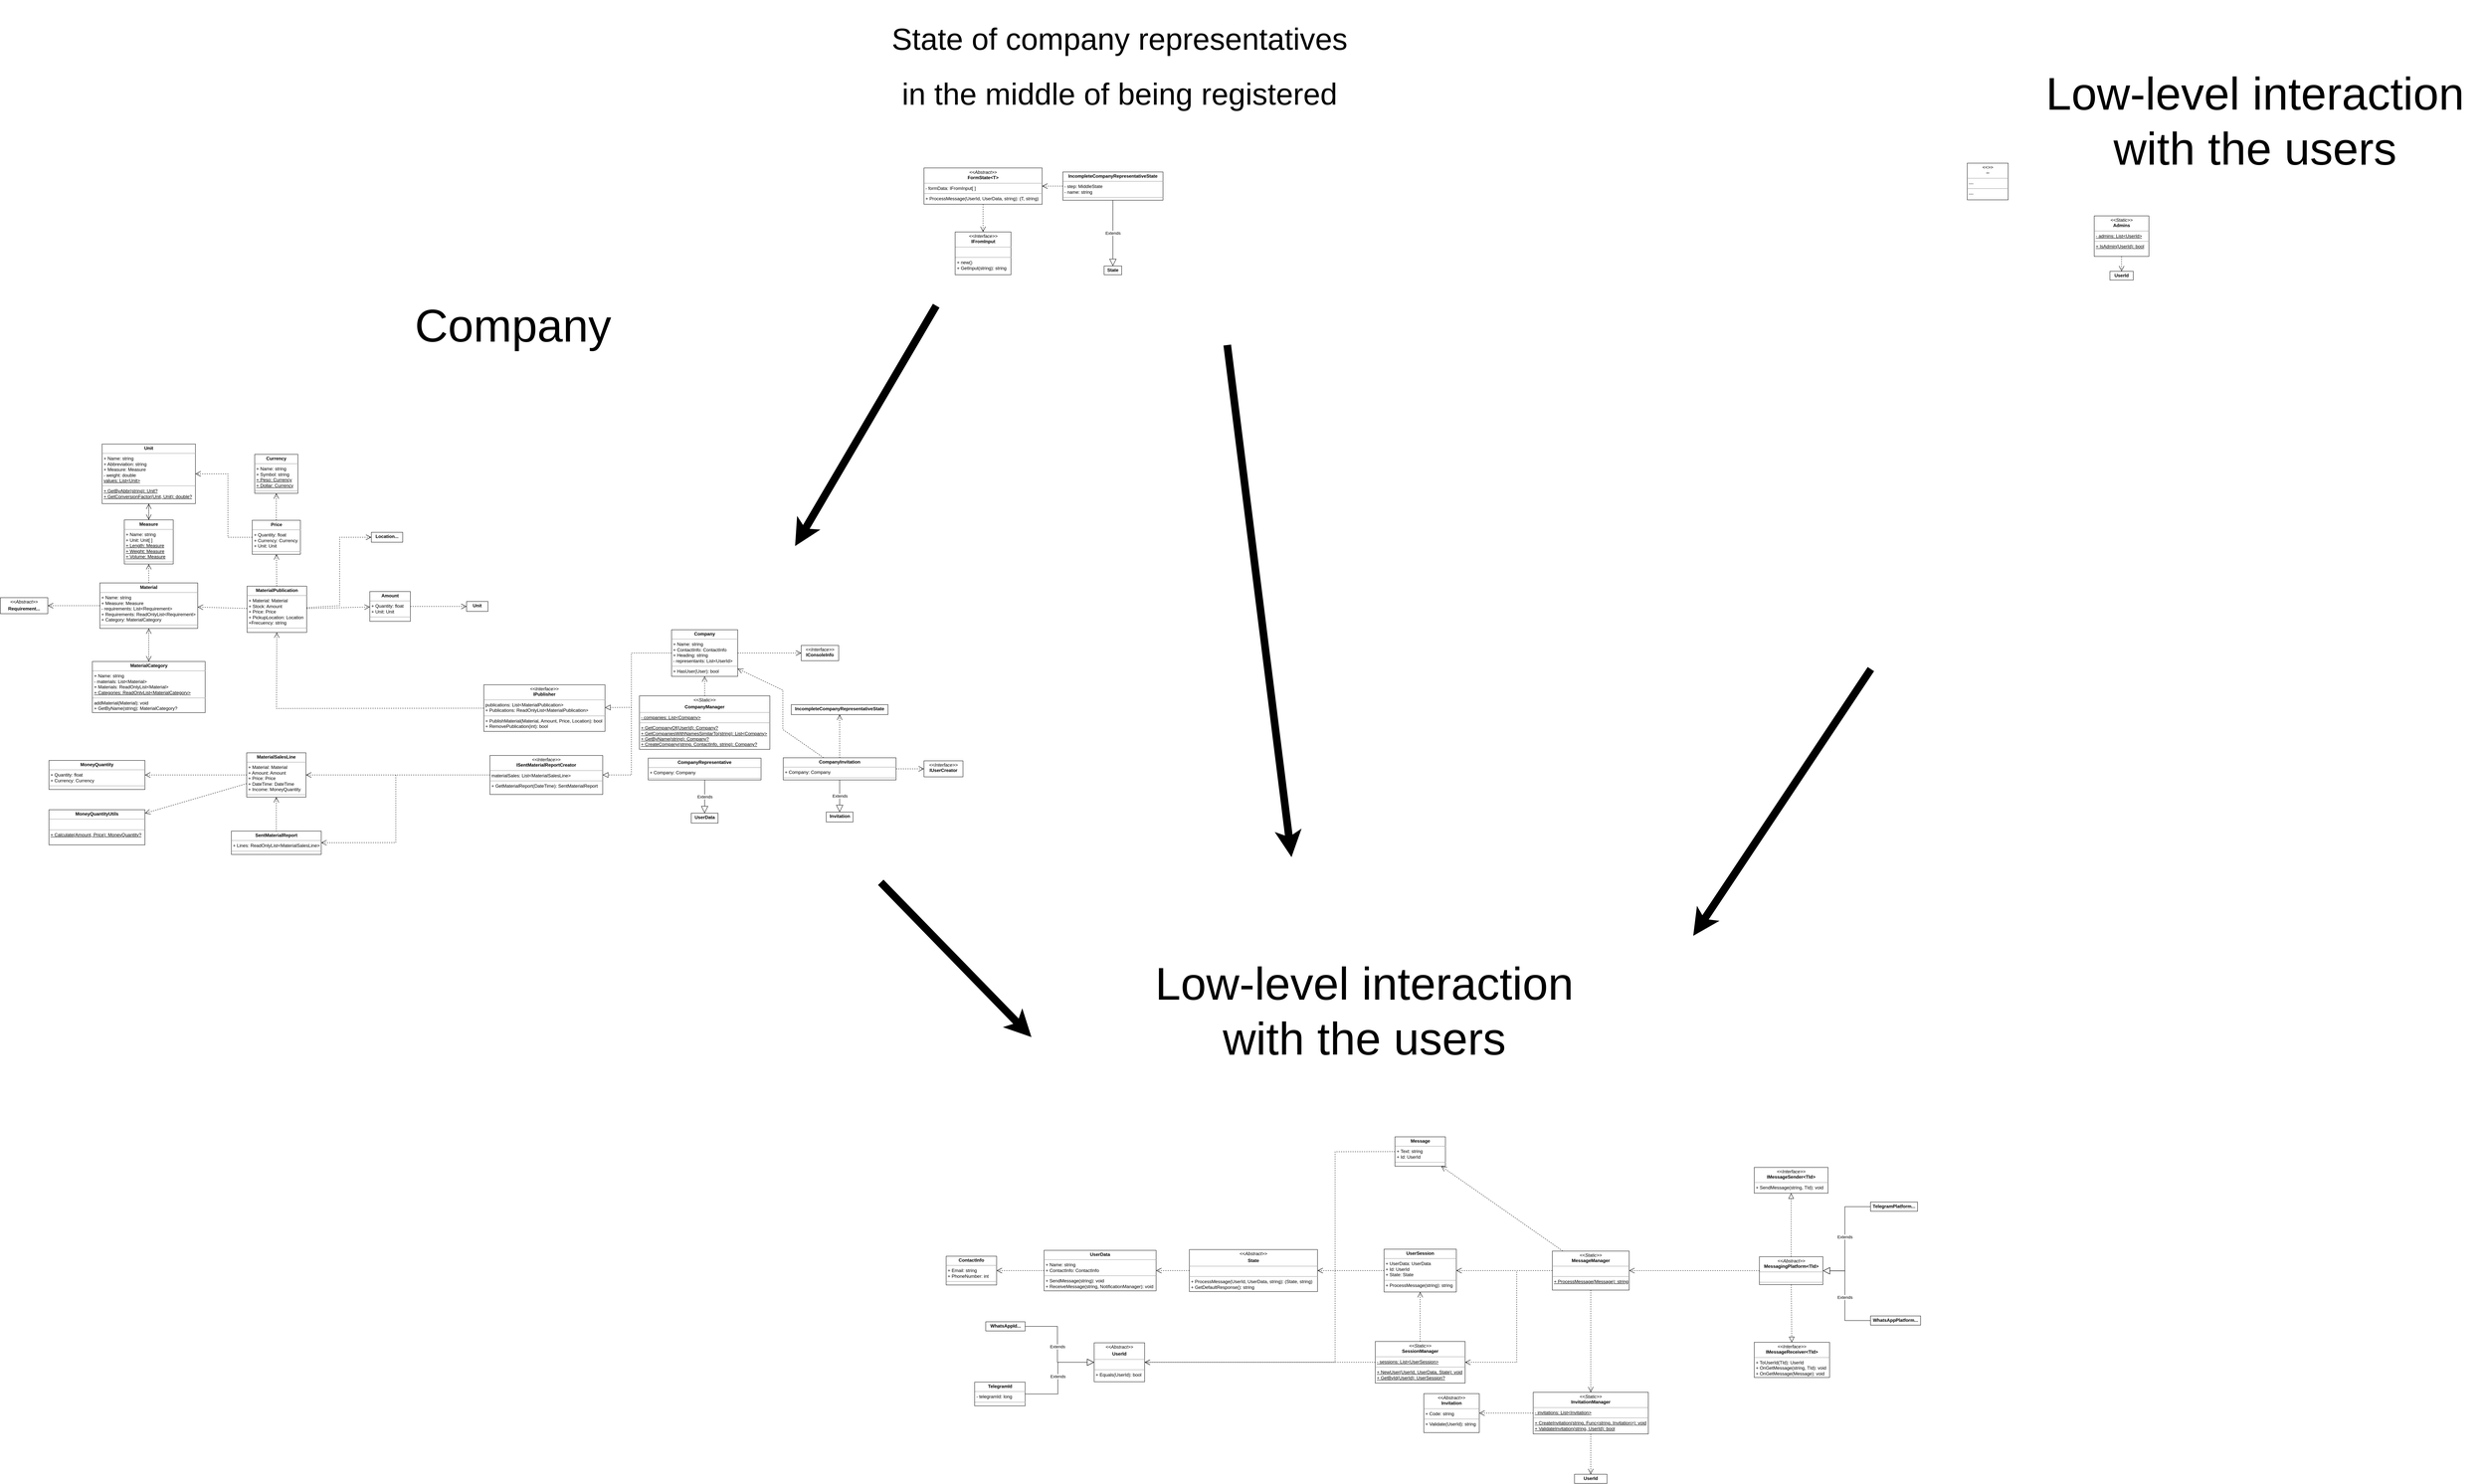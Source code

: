 <mxfile>
    <diagram id="C5RBs43oDa-KdzZeNtuy" name="Page-1">
        <mxGraphModel dx="6223" dy="4280" grid="0" gridSize="10" guides="1" tooltips="1" connect="1" arrows="1" fold="1" page="0" pageScale="1" pageWidth="827" pageHeight="1169" math="0" shadow="0">
            <root>
                <mxCell id="WIyWlLk6GJQsqaUBKTNV-0"/>
                <mxCell id="WIyWlLk6GJQsqaUBKTNV-1" parent="WIyWlLk6GJQsqaUBKTNV-0"/>
                <mxCell id="Xsf8VFBO3j0tMAS3_5td-4" value="" style="endArrow=open;endSize=12;dashed=1;html=1;rounded=0;" parent="WIyWlLk6GJQsqaUBKTNV-1" source="560" target="599" edge="1">
                    <mxGeometry x="0.004" y="105" width="160" relative="1" as="geometry">
                        <mxPoint x="727" y="520.877" as="sourcePoint"/>
                        <mxPoint x="560" y="559" as="targetPoint"/>
                        <mxPoint as="offset"/>
                    </mxGeometry>
                </mxCell>
                <mxCell id="Xsf8VFBO3j0tMAS3_5td-31" value="" style="endArrow=open;endSize=12;dashed=1;html=1;rounded=0;" parent="WIyWlLk6GJQsqaUBKTNV-1" source="599" target="556" edge="1">
                    <mxGeometry x="0.004" y="105" width="160" relative="1" as="geometry">
                        <mxPoint x="228" y="559" as="sourcePoint"/>
                        <mxPoint x="8" y="474" as="targetPoint"/>
                        <mxPoint as="offset"/>
                        <Array as="points"/>
                    </mxGeometry>
                </mxCell>
                <mxCell id="13" value="" style="endArrow=open;endSize=12;dashed=1;html=1;rounded=0;" parent="WIyWlLk6GJQsqaUBKTNV-1" source="563" target="561" edge="1">
                    <mxGeometry x="0.004" y="105" width="160" relative="1" as="geometry">
                        <mxPoint x="1173" y="559" as="sourcePoint"/>
                        <mxPoint x="946" y="799" as="targetPoint"/>
                        <mxPoint as="offset"/>
                        <Array as="points">
                            <mxPoint x="1079" y="559"/>
                            <mxPoint x="1079" y="799"/>
                        </Array>
                    </mxGeometry>
                </mxCell>
                <mxCell id="14" value="" style="endArrow=open;endSize=12;dashed=1;html=1;rounded=0;" parent="WIyWlLk6GJQsqaUBKTNV-1" source="563" target="560" edge="1">
                    <mxGeometry x="0.004" y="105" width="160" relative="1" as="geometry">
                        <mxPoint x="1173" y="559" as="sourcePoint"/>
                        <mxPoint x="926" y="559" as="targetPoint"/>
                        <mxPoint as="offset"/>
                    </mxGeometry>
                </mxCell>
                <mxCell id="30" value="" style="endArrow=block;dashed=1;endFill=0;endSize=12;html=1;" parent="WIyWlLk6GJQsqaUBKTNV-1" source="542" target="307" edge="1">
                    <mxGeometry width="160" relative="1" as="geometry">
                        <mxPoint x="1798.5" y="576.75" as="sourcePoint"/>
                        <mxPoint x="1025.5" y="753.25" as="targetPoint"/>
                    </mxGeometry>
                </mxCell>
                <mxCell id="31" value="" style="endArrow=block;dashed=1;endFill=0;endSize=12;html=1;" parent="WIyWlLk6GJQsqaUBKTNV-1" source="542" target="308" edge="1">
                    <mxGeometry width="160" relative="1" as="geometry">
                        <mxPoint x="1798.357" y="542.75" as="sourcePoint"/>
                        <mxPoint x="833.351" y="324.75" as="targetPoint"/>
                    </mxGeometry>
                </mxCell>
                <mxCell id="59" value="Extends" style="endArrow=block;endSize=16;endFill=0;html=1;rounded=0;" parent="WIyWlLk6GJQsqaUBKTNV-1" source="552" target="557" edge="1">
                    <mxGeometry width="160" relative="1" as="geometry">
                        <mxPoint x="-198" y="705" as="sourcePoint"/>
                        <mxPoint x="-53" y="799" as="targetPoint"/>
                        <Array as="points">
                            <mxPoint x="-122" y="705"/>
                            <mxPoint x="-122" y="799"/>
                        </Array>
                    </mxGeometry>
                </mxCell>
                <mxCell id="67" value="Extends" style="endArrow=block;endSize=16;endFill=0;html=1;rounded=0;" parent="WIyWlLk6GJQsqaUBKTNV-1" source="555" target="557" edge="1">
                    <mxGeometry width="160" relative="1" as="geometry">
                        <mxPoint x="-203" y="882" as="sourcePoint"/>
                        <mxPoint x="-53" y="799" as="targetPoint"/>
                        <Array as="points">
                            <mxPoint x="-121" y="882"/>
                            <mxPoint x="-121" y="799"/>
                        </Array>
                    </mxGeometry>
                </mxCell>
                <mxCell id="102" value="" style="endArrow=open;endSize=12;dashed=1;html=1;rounded=0;" parent="WIyWlLk6GJQsqaUBKTNV-1" source="565" target="566" edge="1">
                    <mxGeometry x="0.004" y="105" width="160" relative="1" as="geometry">
                        <mxPoint x="1272.5" y="988" as="sourcePoint"/>
                        <mxPoint x="1272.5" y="1087" as="targetPoint"/>
                        <mxPoint as="offset"/>
                    </mxGeometry>
                </mxCell>
                <mxCell id="103" value="" style="endArrow=open;endSize=12;dashed=1;html=1;rounded=0;" parent="WIyWlLk6GJQsqaUBKTNV-1" source="565" target="562" edge="1">
                    <mxGeometry x="0.004" y="105" width="160" relative="1" as="geometry">
                        <mxPoint x="1079" y="932" as="sourcePoint"/>
                        <mxPoint x="1003" y="932" as="targetPoint"/>
                        <mxPoint as="offset"/>
                    </mxGeometry>
                </mxCell>
                <mxCell id="120" value="" style="endArrow=open;endSize=12;dashed=1;html=1;rounded=0;" parent="WIyWlLk6GJQsqaUBKTNV-1" source="523" target="396" edge="1">
                    <mxGeometry x="0.004" y="105" width="160" relative="1" as="geometry">
                        <mxPoint x="-886.0" y="-1057.0" as="sourcePoint"/>
                        <mxPoint x="-792" y="-1018" as="targetPoint"/>
                        <mxPoint as="offset"/>
                    </mxGeometry>
                </mxCell>
                <mxCell id="126" value="Extends" style="endArrow=block;endSize=16;endFill=0;html=1;" parent="WIyWlLk6GJQsqaUBKTNV-1" source="531" target="530" edge="1">
                    <mxGeometry width="160" relative="1" as="geometry">
                        <mxPoint x="-1044.5" y="-728" as="sourcePoint"/>
                        <mxPoint x="-1044.5" y="-645" as="targetPoint"/>
                    </mxGeometry>
                </mxCell>
                <mxCell id="148" value="" style="endArrow=open;endSize=12;dashed=1;html=1;rounded=0;" parent="WIyWlLk6GJQsqaUBKTNV-1" source="544" target="539" edge="1">
                    <mxGeometry x="0.004" y="105" width="160" relative="1" as="geometry">
                        <mxPoint x="-2250" y="-1181" as="sourcePoint"/>
                        <mxPoint x="-2394" y="-1179.624" as="targetPoint"/>
                        <mxPoint as="offset"/>
                    </mxGeometry>
                </mxCell>
                <mxCell id="154" value="" style="endArrow=open;endSize=12;dashed=1;html=1;rounded=0;" parent="WIyWlLk6GJQsqaUBKTNV-1" source="544" target="546" edge="1">
                    <mxGeometry x="0.004" y="105" width="160" relative="1" as="geometry">
                        <mxPoint x="-2079" y="-1180.444" as="sourcePoint"/>
                        <mxPoint x="-1942.5" y="-1181" as="targetPoint"/>
                        <mxPoint as="offset"/>
                    </mxGeometry>
                </mxCell>
                <mxCell id="159" value="" style="endArrow=open;endSize=12;dashed=1;html=1;rounded=0;" parent="WIyWlLk6GJQsqaUBKTNV-1" source="544" target="543" edge="1">
                    <mxGeometry x="0.004" y="105" width="160" relative="1" as="geometry">
                        <mxPoint x="-2164.5" y="-1246" as="sourcePoint"/>
                        <mxPoint x="-2164.5" y="-1308.0" as="targetPoint"/>
                        <mxPoint as="offset"/>
                    </mxGeometry>
                </mxCell>
                <mxCell id="164" value="" style="endArrow=open;endSize=12;dashed=1;html=1;rounded=0;startArrow=none;" parent="WIyWlLk6GJQsqaUBKTNV-1" source="544" target="547" edge="1">
                    <mxGeometry x="0.004" y="105" width="160" relative="1" as="geometry">
                        <mxPoint x="-2079" y="-1181" as="sourcePoint"/>
                        <mxPoint x="-1932" y="-1360" as="targetPoint"/>
                        <mxPoint as="offset"/>
                        <Array as="points">
                            <mxPoint x="-1999" y="-1181"/>
                            <mxPoint x="-1999" y="-1360"/>
                        </Array>
                    </mxGeometry>
                </mxCell>
                <mxCell id="170" value="" style="endArrow=open;endSize=12;dashed=1;html=1;rounded=0;" parent="WIyWlLk6GJQsqaUBKTNV-1" source="539" target="540" edge="1">
                    <mxGeometry x="0.004" y="105" width="160" relative="1" as="geometry">
                        <mxPoint x="-2498" y="-1244" as="sourcePoint"/>
                        <mxPoint x="-2498" y="-1308" as="targetPoint"/>
                        <mxPoint as="offset"/>
                    </mxGeometry>
                </mxCell>
                <mxCell id="177" value="" style="endArrow=open;endSize=12;dashed=1;html=1;rounded=0;" parent="WIyWlLk6GJQsqaUBKTNV-1" source="540" target="541" edge="1">
                    <mxGeometry x="0.004" y="105" width="160" relative="1" as="geometry">
                        <mxPoint x="-2498" y="-1412" as="sourcePoint"/>
                        <mxPoint x="-2498" y="-1468" as="targetPoint"/>
                        <mxPoint as="offset"/>
                    </mxGeometry>
                </mxCell>
                <mxCell id="178" value="" style="endArrow=open;endSize=12;dashed=1;html=1;rounded=0;" parent="WIyWlLk6GJQsqaUBKTNV-1" source="541" target="540" edge="1">
                    <mxGeometry x="0.004" y="105" width="160" relative="1" as="geometry">
                        <mxPoint x="-2498" y="-1468" as="sourcePoint"/>
                        <mxPoint x="-2498" y="-1412" as="targetPoint"/>
                        <mxPoint as="offset"/>
                    </mxGeometry>
                </mxCell>
                <mxCell id="184" value="" style="endArrow=open;endSize=12;dashed=1;html=1;rounded=0;" parent="WIyWlLk6GJQsqaUBKTNV-1" source="539" target="537" edge="1">
                    <mxGeometry x="0.004" y="105" width="160" relative="1" as="geometry">
                        <mxPoint x="-2602" y="-1179" as="sourcePoint"/>
                        <mxPoint x="-2768" y="-1179" as="targetPoint"/>
                        <mxPoint as="offset"/>
                    </mxGeometry>
                </mxCell>
                <mxCell id="192" value="" style="endArrow=open;endSize=12;dashed=1;html=1;rounded=0;" parent="WIyWlLk6GJQsqaUBKTNV-1" source="543" target="533" edge="1">
                    <mxGeometry x="0.004" y="105" width="160" relative="1" as="geometry">
                        <mxPoint x="-2164.5" y="-1412" as="sourcePoint"/>
                        <mxPoint x="-2164.5" y="-1468" as="targetPoint"/>
                        <mxPoint as="offset"/>
                    </mxGeometry>
                </mxCell>
                <mxCell id="193" value="" style="endArrow=open;endSize=12;dashed=1;html=1;rounded=0;" parent="WIyWlLk6GJQsqaUBKTNV-1" source="543" target="541" edge="1">
                    <mxGeometry x="0.004" y="105" width="160" relative="1" as="geometry">
                        <mxPoint x="-2250" y="-1360.0" as="sourcePoint"/>
                        <mxPoint x="-2405.5" y="-1533" as="targetPoint"/>
                        <mxPoint as="offset"/>
                        <Array as="points">
                            <mxPoint x="-2291" y="-1360"/>
                            <mxPoint x="-2291" y="-1526"/>
                        </Array>
                    </mxGeometry>
                </mxCell>
                <mxCell id="202" value="" style="endArrow=open;endSize=12;dashed=1;html=1;rounded=0;" parent="WIyWlLk6GJQsqaUBKTNV-1" source="532" target="544" edge="1">
                    <mxGeometry x="0.004" y="105" width="160" relative="1" as="geometry">
                        <mxPoint x="-1628" y="-912.385" as="sourcePoint"/>
                        <mxPoint x="-2164.379" y="-1116" as="targetPoint"/>
                        <mxPoint as="offset"/>
                        <Array as="points">
                            <mxPoint x="-2164" y="-912"/>
                        </Array>
                    </mxGeometry>
                </mxCell>
                <mxCell id="213" value="" style="endArrow=classic;html=1;jumpSize=6;strokeWidth=20;startArrow=none;startFill=0;" parent="WIyWlLk6GJQsqaUBKTNV-1" edge="1">
                    <mxGeometry width="50" height="50" relative="1" as="geometry">
                        <mxPoint x="-584" y="-457" as="sourcePoint"/>
                        <mxPoint x="-190" y="-52" as="targetPoint"/>
                    </mxGeometry>
                </mxCell>
                <mxCell id="218" value="Low-level interaction with the users" style="text;html=1;strokeColor=none;fillColor=none;align=center;verticalAlign=middle;whiteSpace=wrap;rounded=0;shadow=0;sketch=0;strokeWidth=1;fontSize=120;" parent="WIyWlLk6GJQsqaUBKTNV-1" vertex="1">
                    <mxGeometry x="75" y="-280" width="1211" height="317" as="geometry"/>
                </mxCell>
                <mxCell id="219" value="Company" style="text;html=1;strokeColor=none;fillColor=none;align=center;verticalAlign=middle;whiteSpace=wrap;rounded=0;shadow=0;sketch=0;strokeWidth=1;fontSize=120;" parent="WIyWlLk6GJQsqaUBKTNV-1" vertex="1">
                    <mxGeometry x="-1844" y="-2013" width="597" height="195" as="geometry"/>
                </mxCell>
                <mxCell id="224" value="" style="endArrow=open;endSize=12;dashed=1;html=1;rounded=0;" parent="WIyWlLk6GJQsqaUBKTNV-1" source="563" target="565" edge="1">
                    <mxGeometry x="0.004" y="105" width="160" relative="1" as="geometry">
                        <mxPoint x="1272.5" y="589" as="sourcePoint"/>
                        <mxPoint x="1272.5" y="876" as="targetPoint"/>
                        <mxPoint as="offset"/>
                    </mxGeometry>
                </mxCell>
                <mxCell id="250" value="" style="endArrow=open;endSize=12;dashed=1;html=1;rounded=0;" parent="WIyWlLk6GJQsqaUBKTNV-1" source="539" target="538" edge="1">
                    <mxGeometry x="0.004" y="105" width="160" relative="1" as="geometry">
                        <mxPoint x="-2498" y="-1114" as="sourcePoint"/>
                        <mxPoint x="-2498" y="-1038" as="targetPoint"/>
                        <mxPoint as="offset"/>
                    </mxGeometry>
                </mxCell>
                <mxCell id="257" value="" style="endArrow=block;dashed=1;endFill=0;endSize=12;html=1;fontSize=11;strokeWidth=1;rounded=0;" parent="WIyWlLk6GJQsqaUBKTNV-1" source="523" target="521" edge="1">
                    <mxGeometry width="160" relative="1" as="geometry">
                        <mxPoint x="-1203.0" y="-1057" as="sourcePoint"/>
                        <mxPoint x="-1309" y="-738" as="targetPoint"/>
                        <Array as="points">
                            <mxPoint x="-1236" y="-1057"/>
                            <mxPoint x="-1236" y="-738"/>
                        </Array>
                    </mxGeometry>
                </mxCell>
                <mxCell id="500" value="" style="endArrow=open;endSize=12;dashed=1;html=1;rounded=0;" parent="WIyWlLk6GJQsqaUBKTNV-1" source="559" target="557" edge="1">
                    <mxGeometry x="0.004" y="105" width="160" relative="1" as="geometry">
                        <mxPoint x="750" y="248" as="sourcePoint"/>
                        <mxPoint x="133" y="799" as="targetPoint"/>
                        <mxPoint as="offset"/>
                        <Array as="points">
                            <mxPoint x="604" y="248"/>
                            <mxPoint x="604" y="799"/>
                        </Array>
                    </mxGeometry>
                </mxCell>
                <mxCell id="291" value="" style="endArrow=open;endSize=12;dashed=1;html=1;rounded=0;" parent="WIyWlLk6GJQsqaUBKTNV-1" source="542" target="563" edge="1">
                    <mxGeometry x="0.004" y="105" width="160" relative="1" as="geometry">
                        <mxPoint x="2584" y="662" as="sourcePoint"/>
                        <mxPoint x="2046.0" y="769" as="targetPoint"/>
                        <mxPoint as="offset"/>
                    </mxGeometry>
                </mxCell>
                <mxCell id="302" value="Extends" style="endArrow=block;endSize=16;endFill=0;html=1;rounded=0;" parent="WIyWlLk6GJQsqaUBKTNV-1" source="569" target="542" edge="1">
                    <mxGeometry width="160" relative="1" as="geometry">
                        <mxPoint x="1996" y="391.75" as="sourcePoint"/>
                        <mxPoint x="1890" y="559.75" as="targetPoint"/>
                        <Array as="points">
                            <mxPoint x="1937" y="391.75"/>
                            <mxPoint x="1937" y="559.75"/>
                        </Array>
                    </mxGeometry>
                </mxCell>
                <mxCell id="306" value="Extends" style="endArrow=block;endSize=16;endFill=0;html=1;rounded=0;" parent="WIyWlLk6GJQsqaUBKTNV-1" source="536" target="542" edge="1">
                    <mxGeometry width="160" relative="1" as="geometry">
                        <mxPoint x="1991" y="689.75" as="sourcePoint"/>
                        <mxPoint x="1890" y="559.75" as="targetPoint"/>
                        <Array as="points">
                            <mxPoint x="1937" y="689.75"/>
                            <mxPoint x="1937" y="559.75"/>
                        </Array>
                    </mxGeometry>
                </mxCell>
                <mxCell id="307" value="&lt;p style=&quot;margin: 0px ; margin-top: 4px ; text-align: center&quot;&gt;&lt;i&gt;&amp;lt;&amp;lt;Interface&amp;gt;&amp;gt;&lt;/i&gt;&lt;br&gt;&lt;b&gt;IMessageReceiver&amp;lt;TId&amp;gt;&lt;/b&gt;&lt;/p&gt;&lt;hr size=&quot;1&quot;&gt;&lt;p style=&quot;margin: 0px ; margin-left: 4px&quot;&gt;&lt;/p&gt;&lt;p style=&quot;margin: 0px ; margin-left: 4px&quot;&gt;+ ToUserId(TId): UserId&lt;br&gt;&lt;/p&gt;&lt;p style=&quot;margin: 0px ; margin-left: 4px&quot;&gt;+ OnGetMessage(string, TId): void&lt;/p&gt;&lt;p style=&quot;margin: 0px ; margin-left: 4px&quot;&gt;+ OnGetMessage(Message): void&lt;/p&gt;" style="verticalAlign=top;align=left;overflow=fill;fontSize=12;fontFamily=Helvetica;html=1;" parent="WIyWlLk6GJQsqaUBKTNV-1" vertex="1">
                    <mxGeometry x="1700" y="746.75" width="197" height="92" as="geometry"/>
                </mxCell>
                <mxCell id="308" value="&lt;p style=&quot;margin: 0px ; margin-top: 4px ; text-align: center&quot;&gt;&lt;i&gt;&amp;lt;&amp;lt;Interface&amp;gt;&amp;gt;&lt;/i&gt;&lt;br&gt;&lt;b&gt;IMessageSender&amp;lt;TId&amp;gt;&lt;/b&gt;&lt;/p&gt;&lt;hr size=&quot;1&quot;&gt;&lt;p style=&quot;margin: 0px ; margin-left: 4px&quot;&gt;&lt;span&gt;+ SendMessage(string, TId): void&lt;/span&gt;&lt;br&gt;&lt;/p&gt;" style="verticalAlign=top;align=left;overflow=fill;fontSize=12;fontFamily=Helvetica;html=1;" parent="WIyWlLk6GJQsqaUBKTNV-1" vertex="1">
                    <mxGeometry x="1700" y="289" width="193" height="67.5" as="geometry"/>
                </mxCell>
                <mxCell id="350" value="" style="endArrow=open;endSize=12;dashed=1;html=1;rounded=0;" parent="WIyWlLk6GJQsqaUBKTNV-1" source="561" target="557" edge="1">
                    <mxGeometry x="0.004" y="105" width="160" relative="1" as="geometry">
                        <mxPoint x="707" y="799" as="sourcePoint"/>
                        <mxPoint x="133" y="799" as="targetPoint"/>
                        <mxPoint as="offset"/>
                    </mxGeometry>
                </mxCell>
                <mxCell id="352" value="" style="endArrow=open;endSize=12;dashed=1;html=1;rounded=0;" parent="WIyWlLk6GJQsqaUBKTNV-1" source="561" target="560" edge="1">
                    <mxGeometry x="0.004" y="105" width="160" relative="1" as="geometry">
                        <mxPoint x="826.5" y="743" as="sourcePoint"/>
                        <mxPoint x="826.5" y="628" as="targetPoint"/>
                        <mxPoint as="offset"/>
                    </mxGeometry>
                </mxCell>
                <mxCell id="361" value="" style="endArrow=open;endSize=12;dashed=1;html=1;rounded=0;" parent="WIyWlLk6GJQsqaUBKTNV-1" source="563" target="559" edge="1">
                    <mxGeometry x="0.004" y="105" width="160" relative="1" as="geometry">
                        <mxPoint x="1229.547" y="529" as="sourcePoint"/>
                        <mxPoint x="885.49" y="287.0" as="targetPoint"/>
                        <mxPoint as="offset"/>
                    </mxGeometry>
                </mxCell>
                <mxCell id="394" value="" style="endArrow=open;endSize=12;dashed=1;html=1;rounded=0;startArrow=none;" parent="WIyWlLk6GJQsqaUBKTNV-1" source="556" target="551" edge="1">
                    <mxGeometry x="0.004" y="105" width="160" relative="1" as="geometry">
                        <mxPoint x="-141" y="498.998" as="sourcePoint"/>
                        <mxPoint x="-287.0" y="499" as="targetPoint"/>
                        <mxPoint as="offset"/>
                    </mxGeometry>
                </mxCell>
                <mxCell id="396" value="&lt;p style=&quot;margin: 0px ; margin-top: 4px ; text-align: center&quot;&gt;&lt;i&gt;&amp;lt;&amp;lt;Interface&amp;gt;&amp;gt;&lt;/i&gt;&lt;br&gt;&lt;b&gt;IConsoleInfo&lt;/b&gt;&lt;/p&gt;" style="verticalAlign=top;align=left;overflow=fill;fontSize=12;fontFamily=Helvetica;html=1;" parent="WIyWlLk6GJQsqaUBKTNV-1" vertex="1">
                    <mxGeometry x="-792" y="-1077" width="98" height="40" as="geometry"/>
                </mxCell>
                <mxCell id="405" value="" style="endArrow=open;endSize=12;dashed=1;html=1;rounded=0;" parent="WIyWlLk6GJQsqaUBKTNV-1" source="526" target="523" edge="1">
                    <mxGeometry width="160" relative="1" as="geometry">
                        <mxPoint x="-721.79" y="-780" as="sourcePoint"/>
                        <mxPoint x="-968.774" y="-992.0" as="targetPoint"/>
                        <Array as="points">
                            <mxPoint x="-840" y="-857"/>
                            <mxPoint x="-840" y="-960"/>
                        </Array>
                    </mxGeometry>
                </mxCell>
                <mxCell id="410" value="Extends" style="endArrow=block;endSize=16;endFill=0;html=1;" parent="WIyWlLk6GJQsqaUBKTNV-1" source="526" target="529" edge="1">
                    <mxGeometry width="160" relative="1" as="geometry">
                        <mxPoint x="-691.5" y="-728.0" as="sourcePoint"/>
                        <mxPoint x="-691.5" y="-645" as="targetPoint"/>
                    </mxGeometry>
                </mxCell>
                <mxCell id="415" value="&lt;p style=&quot;margin: 0px ; margin-top: 4px ; text-align: center&quot;&gt;&lt;i&gt;&amp;lt;&amp;lt;Interface&amp;gt;&amp;gt;&lt;/i&gt;&lt;br&gt;&lt;b&gt;IUserCreator&lt;/b&gt;&lt;/p&gt;" style="verticalAlign=top;align=left;overflow=fill;fontSize=12;fontFamily=Helvetica;html=1;" parent="WIyWlLk6GJQsqaUBKTNV-1" vertex="1">
                    <mxGeometry x="-471" y="-775" width="102" height="42" as="geometry"/>
                </mxCell>
                <mxCell id="416" value="" style="endArrow=open;endSize=12;dashed=1;html=1;" parent="WIyWlLk6GJQsqaUBKTNV-1" source="526" target="415" edge="1">
                    <mxGeometry width="160" relative="1" as="geometry">
                        <mxPoint x="-556" y="-754" as="sourcePoint"/>
                        <mxPoint x="-899" y="-744" as="targetPoint"/>
                    </mxGeometry>
                </mxCell>
                <mxCell id="422" value="" style="endArrow=open;endSize=12;dashed=1;html=1;rounded=0;" parent="WIyWlLk6GJQsqaUBKTNV-1" source="546" target="548" edge="1">
                    <mxGeometry x="0.004" y="105" width="160" relative="1" as="geometry">
                        <mxPoint x="-1771.5" y="-1181" as="sourcePoint"/>
                        <mxPoint x="-1679.0" y="-1180.713" as="targetPoint"/>
                        <mxPoint as="offset"/>
                    </mxGeometry>
                </mxCell>
                <mxCell id="423" value="&lt;font style=&quot;font-size: 80px&quot;&gt;State of company representatives in the middle of being registered&lt;/font&gt;" style="text;html=1;strokeColor=none;fillColor=none;align=center;verticalAlign=middle;whiteSpace=wrap;rounded=0;shadow=0;sketch=0;strokeWidth=1;fontSize=120;" parent="WIyWlLk6GJQsqaUBKTNV-1" vertex="1">
                    <mxGeometry x="-562.5" y="-2766" width="1205" height="317" as="geometry"/>
                </mxCell>
                <mxCell id="432" value="&lt;p style=&quot;margin: 0px ; margin-top: 4px ; text-align: center&quot;&gt;&lt;b&gt;State&lt;/b&gt;&lt;/p&gt;&lt;p style=&quot;margin: 0px ; margin-left: 4px&quot;&gt;&lt;/p&gt;&lt;p style=&quot;margin: 0px ; margin-left: 4px&quot;&gt;&lt;/p&gt;&lt;p style=&quot;margin: 0px 0px 0px 4px&quot;&gt;&lt;/p&gt;&lt;p style=&quot;margin: 0px 0px 0px 4px&quot;&gt;&lt;/p&gt;&lt;p style=&quot;margin: 0px 0px 0px 4px&quot;&gt;&lt;/p&gt;&lt;p style=&quot;margin: 0px 0px 0px 4px&quot;&gt;&lt;/p&gt;&lt;p style=&quot;margin: 0px 0px 0px 4px&quot;&gt;&lt;/p&gt;&lt;p style=&quot;margin: 0px 0px 0px 4px&quot;&gt;&lt;/p&gt;" style="verticalAlign=top;align=left;overflow=fill;fontSize=12;fontFamily=Helvetica;html=1;" parent="WIyWlLk6GJQsqaUBKTNV-1" vertex="1">
                    <mxGeometry y="-2070" width="46" height="23" as="geometry"/>
                </mxCell>
                <mxCell id="454" value="" style="endArrow=open;endSize=12;dashed=1;html=1;" parent="WIyWlLk6GJQsqaUBKTNV-1" source="526" target="525" edge="1">
                    <mxGeometry width="160" relative="1" as="geometry">
                        <mxPoint x="-691.5" y="-780" as="sourcePoint"/>
                        <mxPoint x="-685" y="-907" as="targetPoint"/>
                    </mxGeometry>
                </mxCell>
                <mxCell id="467" value="" style="endArrow=classic;html=1;jumpSize=6;strokeWidth=20;startArrow=none;startFill=0;" parent="WIyWlLk6GJQsqaUBKTNV-1" edge="1">
                    <mxGeometry width="50" height="50" relative="1" as="geometry">
                        <mxPoint x="-439" y="-1966" as="sourcePoint"/>
                        <mxPoint x="-808" y="-1337" as="targetPoint"/>
                    </mxGeometry>
                </mxCell>
                <mxCell id="468" value="" style="endArrow=classic;html=1;jumpSize=6;strokeWidth=20;startArrow=none;startFill=0;" parent="WIyWlLk6GJQsqaUBKTNV-1" edge="1">
                    <mxGeometry width="50" height="50" relative="1" as="geometry">
                        <mxPoint x="322" y="-1863" as="sourcePoint"/>
                        <mxPoint x="490" y="-523" as="targetPoint"/>
                    </mxGeometry>
                </mxCell>
                <mxCell id="478" value="" style="endArrow=open;endSize=12;dashed=1;html=1;" parent="WIyWlLk6GJQsqaUBKTNV-1" source="524" target="535" edge="1">
                    <mxGeometry width="160" relative="1" as="geometry">
                        <mxPoint x="-2250" y="-738" as="sourcePoint"/>
                        <mxPoint x="-2373" y="-738" as="targetPoint"/>
                    </mxGeometry>
                </mxCell>
                <mxCell id="480" value="" style="endArrow=open;endSize=12;dashed=1;html=1;" parent="WIyWlLk6GJQsqaUBKTNV-1" source="521" target="524" edge="1">
                    <mxGeometry width="160" relative="1" as="geometry">
                        <mxPoint x="-1628" y="-738" as="sourcePoint"/>
                        <mxPoint x="-2079" y="-738" as="targetPoint"/>
                        <Array as="points"/>
                    </mxGeometry>
                </mxCell>
                <mxCell id="482" value="" style="endArrow=block;dashed=1;endFill=0;endSize=12;html=1;fontSize=11;strokeWidth=1;rounded=0;" parent="WIyWlLk6GJQsqaUBKTNV-1" source="523" target="532" edge="1">
                    <mxGeometry width="160" relative="1" as="geometry">
                        <mxPoint x="-1203.0" y="-1057" as="sourcePoint"/>
                        <mxPoint x="-1309" y="-914.215" as="targetPoint"/>
                        <Array as="points">
                            <mxPoint x="-1236" y="-1057"/>
                            <mxPoint x="-1236" y="-915"/>
                        </Array>
                    </mxGeometry>
                </mxCell>
                <mxCell id="490" value="" style="endArrow=open;endSize=12;dashed=1;html=1;rounded=0;" parent="WIyWlLk6GJQsqaUBKTNV-1" source="521" target="534" edge="1">
                    <mxGeometry width="160" relative="1" as="geometry">
                        <mxPoint x="-1628" y="-738" as="sourcePoint"/>
                        <mxPoint x="-2047.5" y="-558" as="targetPoint"/>
                        <Array as="points">
                            <mxPoint x="-1852" y="-738"/>
                            <mxPoint x="-1852" y="-561"/>
                        </Array>
                    </mxGeometry>
                </mxCell>
                <mxCell id="491" value="" style="endArrow=open;endSize=12;dashed=1;html=1;" parent="WIyWlLk6GJQsqaUBKTNV-1" target="524" edge="1">
                    <mxGeometry width="160" relative="1" as="geometry">
                        <mxPoint x="-2164.5" y="-584" as="sourcePoint"/>
                        <mxPoint x="-2164.5" y="-660" as="targetPoint"/>
                        <Array as="points"/>
                    </mxGeometry>
                </mxCell>
                <mxCell id="519" value="&lt;p style=&quot;margin: 0px ; margin-top: 4px ; text-align: center&quot;&gt;&lt;i&gt;&amp;lt;&amp;lt;Static&amp;gt;&amp;gt;&lt;/i&gt;&lt;/p&gt;&lt;p style=&quot;margin: 0px ; margin-top: 4px ; text-align: center&quot;&gt;&lt;b&gt;CompanyManager&lt;/b&gt;&lt;/p&gt;&lt;hr size=&quot;1&quot;&gt;&lt;p style=&quot;margin: 0px ; margin-left: 4px&quot;&gt;&lt;u&gt;- companies: List&amp;lt;Company&amp;gt;&lt;/u&gt;&lt;/p&gt;&lt;hr size=&quot;1&quot;&gt;&lt;p style=&quot;margin: 0px ; margin-left: 4px&quot;&gt;&lt;u&gt;+ GetCompanyOf(UserId): Company?&lt;/u&gt;&lt;/p&gt;&lt;p style=&quot;margin: 0px ; margin-left: 4px&quot;&gt;&lt;u&gt;+ GetCompaniesWithNamesSimilarTo(string): List&amp;lt;Company&amp;gt;&lt;/u&gt;&lt;/p&gt;&lt;p style=&quot;margin: 0px ; margin-left: 4px&quot;&gt;&lt;u&gt;+ GetByName(string): Company?&lt;/u&gt;&lt;/p&gt;&lt;p style=&quot;margin: 0px ; margin-left: 4px&quot;&gt;&lt;u&gt;+ CreateCompany(string, ContactInfo, string): Company?&lt;/u&gt;&lt;/p&gt;" style="verticalAlign=top;align=left;overflow=fill;fontSize=12;fontFamily=Helvetica;html=1;" parent="WIyWlLk6GJQsqaUBKTNV-1" vertex="1">
                    <mxGeometry x="-1215" y="-945" width="341" height="140" as="geometry"/>
                </mxCell>
                <mxCell id="520" value="" style="endArrow=open;endSize=12;dashed=1;html=1;rounded=0;" parent="WIyWlLk6GJQsqaUBKTNV-1" source="519" target="523" edge="1">
                    <mxGeometry x="0.004" y="105" width="160" relative="1" as="geometry">
                        <mxPoint x="-876" y="-1047" as="sourcePoint"/>
                        <mxPoint x="-1044.5" y="-992.0" as="targetPoint"/>
                        <mxPoint as="offset"/>
                    </mxGeometry>
                </mxCell>
                <mxCell id="521" value="&lt;p style=&quot;margin: 0px ; margin-top: 4px ; text-align: center&quot;&gt;&lt;i&gt;&amp;lt;&amp;lt;Interface&amp;gt;&amp;gt;&lt;/i&gt;&lt;br&gt;&lt;b&gt;ISentMaterialReportCreator&lt;/b&gt;&lt;/p&gt;&lt;hr size=&quot;1&quot;&gt;&lt;p style=&quot;margin: 0px ; margin-left: 4px&quot;&gt;materialSales: List&amp;lt;MaterialSalesLine&amp;gt;&lt;br&gt;&lt;/p&gt;&lt;hr size=&quot;1&quot;&gt;&lt;p style=&quot;margin: 0px ; margin-left: 4px&quot;&gt;+ GetMaterialReport(DateTime): SentMaterialReport&lt;/p&gt;" style="verticalAlign=top;align=left;overflow=fill;fontSize=12;fontFamily=Helvetica;html=1;" parent="WIyWlLk6GJQsqaUBKTNV-1" vertex="1">
                    <mxGeometry x="-1606" y="-789" width="295" height="102" as="geometry"/>
                </mxCell>
                <mxCell id="523" value="&lt;p style=&quot;margin: 0px ; margin-top: 4px ; text-align: center&quot;&gt;&lt;b&gt;Company&lt;/b&gt;&lt;/p&gt;&lt;hr size=&quot;1&quot;&gt;&lt;p style=&quot;margin: 0px ; margin-left: 4px&quot;&gt;+ Name: string&lt;/p&gt;&lt;p style=&quot;margin: 0px ; margin-left: 4px&quot;&gt;+ ContactInfo: ContactInfo&lt;/p&gt;&lt;p style=&quot;margin: 0px ; margin-left: 4px&quot;&gt;+ Heading: string&lt;/p&gt;&lt;p style=&quot;margin: 0px ; margin-left: 4px&quot;&gt;- representants: List&amp;lt;UserId&amp;gt;&lt;/p&gt;&lt;hr size=&quot;1&quot;&gt;&lt;p style=&quot;margin: 0px ; margin-left: 4px&quot;&gt;+ HasUser(User): bool&lt;/p&gt;" style="verticalAlign=top;align=left;overflow=fill;fontSize=12;fontFamily=Helvetica;html=1;" parent="WIyWlLk6GJQsqaUBKTNV-1" vertex="1">
                    <mxGeometry x="-1131" y="-1118" width="173" height="122" as="geometry"/>
                </mxCell>
                <mxCell id="524" value="&lt;p style=&quot;margin: 0px ; margin-top: 4px ; text-align: center&quot;&gt;&lt;b&gt;MaterialSalesLine&lt;/b&gt;&lt;/p&gt;&lt;hr size=&quot;1&quot;&gt;&lt;p style=&quot;margin: 0px ; margin-left: 4px&quot;&gt;+ Material: Material&lt;br&gt;&lt;/p&gt;&lt;p style=&quot;margin: 0px ; margin-left: 4px&quot;&gt;+ Amount: Amount&lt;/p&gt;&lt;p style=&quot;margin: 0px ; margin-left: 4px&quot;&gt;+ Price: Price&lt;/p&gt;&lt;p style=&quot;margin: 0px ; margin-left: 4px&quot;&gt;+ DateTime: DateTime&lt;/p&gt;&lt;p style=&quot;margin: 0px ; margin-left: 4px&quot;&gt;+ Income: MoneyQuantity&lt;/p&gt;&lt;hr size=&quot;1&quot;&gt;&lt;p style=&quot;margin: 0px ; margin-left: 4px&quot;&gt;&lt;br&gt;&lt;/p&gt;" style="verticalAlign=top;align=left;overflow=fill;fontSize=12;fontFamily=Helvetica;html=1;" parent="WIyWlLk6GJQsqaUBKTNV-1" vertex="1">
                    <mxGeometry x="-2242" y="-796" width="155" height="116" as="geometry"/>
                </mxCell>
                <mxCell id="525" value="&lt;p style=&quot;margin: 0px ; margin-top: 4px ; text-align: center&quot;&gt;&lt;b&gt;IncompleteCompanyRepresentativeState&lt;/b&gt;&lt;/p&gt;" style="verticalAlign=top;align=left;overflow=fill;fontSize=12;fontFamily=Helvetica;html=1;" parent="WIyWlLk6GJQsqaUBKTNV-1" vertex="1">
                    <mxGeometry x="-818" y="-922" width="253" height="26" as="geometry"/>
                </mxCell>
                <mxCell id="526" value="&lt;p style=&quot;margin: 0px ; margin-top: 4px ; text-align: center&quot;&gt;&lt;b&gt;CompanyInvitation&lt;/b&gt;&lt;/p&gt;&lt;hr size=&quot;1&quot;&gt;&lt;p style=&quot;margin: 0px ; margin-left: 4px&quot;&gt;+ Company: Company&lt;br&gt;&lt;/p&gt;&lt;hr size=&quot;1&quot;&gt;&lt;p style=&quot;margin: 0px ; margin-left: 4px&quot;&gt;&lt;br&gt;&lt;/p&gt;" style="verticalAlign=top;align=left;overflow=fill;fontSize=12;fontFamily=Helvetica;html=1;" parent="WIyWlLk6GJQsqaUBKTNV-1" vertex="1">
                    <mxGeometry x="-839" y="-783" width="295" height="58" as="geometry"/>
                </mxCell>
                <mxCell id="529" value="&lt;p style=&quot;margin: 0px ; margin-top: 4px ; text-align: center&quot;&gt;&lt;b&gt;Invitation&lt;/b&gt;&lt;/p&gt;" style="verticalAlign=top;align=left;overflow=fill;fontSize=12;fontFamily=Helvetica;html=1;" parent="WIyWlLk6GJQsqaUBKTNV-1" vertex="1">
                    <mxGeometry x="-726.5" y="-641" width="70" height="26" as="geometry"/>
                </mxCell>
                <mxCell id="530" value="&lt;p style=&quot;margin: 0px ; margin-top: 4px ; text-align: center&quot;&gt;&lt;b&gt;UserData&lt;/b&gt;&lt;/p&gt;" style="verticalAlign=top;align=left;overflow=fill;fontSize=12;fontFamily=Helvetica;html=1;" parent="WIyWlLk6GJQsqaUBKTNV-1" vertex="1">
                    <mxGeometry x="-1079.5" y="-638" width="70" height="26" as="geometry"/>
                </mxCell>
                <mxCell id="531" value="&lt;p style=&quot;margin: 0px ; margin-top: 4px ; text-align: center&quot;&gt;&lt;b&gt;CompanyRepresentative&lt;/b&gt;&lt;/p&gt;&lt;hr size=&quot;1&quot;&gt;&lt;p style=&quot;margin: 0px ; margin-left: 4px&quot;&gt;+ Company: Company&lt;br&gt;&lt;/p&gt;&lt;hr size=&quot;1&quot;&gt;&lt;p style=&quot;margin: 0px ; margin-left: 4px&quot;&gt;&lt;br&gt;&lt;/p&gt;" style="verticalAlign=top;align=left;overflow=fill;fontSize=12;fontFamily=Helvetica;html=1;" parent="WIyWlLk6GJQsqaUBKTNV-1" vertex="1">
                    <mxGeometry x="-1192" y="-782" width="295" height="57" as="geometry"/>
                </mxCell>
                <mxCell id="532" value="&lt;p style=&quot;margin: 0px ; margin-top: 4px ; text-align: center&quot;&gt;&lt;i&gt;&amp;lt;&amp;lt;Interface&amp;gt;&amp;gt;&lt;/i&gt;&lt;br&gt;&lt;b&gt;IPublisher&lt;/b&gt;&lt;/p&gt;&lt;hr size=&quot;1&quot;&gt;&lt;p style=&quot;margin: 0px ; margin-left: 4px&quot;&gt;&lt;span&gt;publications: List&amp;lt;MaterialPublication&amp;gt;&lt;/span&gt;&lt;/p&gt;&lt;p style=&quot;margin: 0px ; margin-left: 4px&quot;&gt;&lt;span&gt;+ Publications: ReadOnlyList&amp;lt;MaterialPublication&amp;gt;&lt;/span&gt;&lt;br&gt;&lt;/p&gt;&lt;hr size=&quot;1&quot;&gt;&lt;p style=&quot;margin: 0px ; margin-left: 4px&quot;&gt;+ PublishMaterial(Material, Amount, Price, Location): bool&lt;/p&gt;&lt;p style=&quot;margin: 0px ; margin-left: 4px&quot;&gt;+ RemovePublication(int): bool&lt;/p&gt;" style="verticalAlign=top;align=left;overflow=fill;fontSize=12;fontFamily=Helvetica;html=1;" parent="WIyWlLk6GJQsqaUBKTNV-1" vertex="1">
                    <mxGeometry x="-1622" y="-974" width="317" height="122" as="geometry"/>
                </mxCell>
                <mxCell id="533" value="&lt;p style=&quot;margin: 0px ; margin-top: 4px ; text-align: center&quot;&gt;&lt;b&gt;Currency&lt;/b&gt;&lt;/p&gt;&lt;hr size=&quot;1&quot;&gt;&lt;p style=&quot;margin: 0px ; margin-left: 4px&quot;&gt;+ Name: string&lt;br&gt;&lt;/p&gt;&lt;p style=&quot;margin: 0px ; margin-left: 4px&quot;&gt;+ Symbol: string&lt;/p&gt;&lt;p style=&quot;margin: 0px ; margin-left: 4px&quot;&gt;&lt;u&gt;+ Peso: Currency&lt;/u&gt;&lt;/p&gt;&lt;p style=&quot;margin: 0px ; margin-left: 4px&quot;&gt;&lt;u&gt;+ Dollar: Currency&lt;/u&gt;&lt;/p&gt;&lt;hr size=&quot;1&quot;&gt;&lt;p style=&quot;margin: 0px ; margin-left: 4px&quot;&gt;&lt;br&gt;&lt;/p&gt;" style="verticalAlign=top;align=left;overflow=fill;fontSize=12;fontFamily=Helvetica;html=1;" parent="WIyWlLk6GJQsqaUBKTNV-1" vertex="1">
                    <mxGeometry x="-2221" y="-1577" width="113" height="102" as="geometry"/>
                </mxCell>
                <mxCell id="534" value="&lt;p style=&quot;margin: 0px ; margin-top: 4px ; text-align: center&quot;&gt;&lt;b&gt;SentMaterialReport&lt;/b&gt;&lt;/p&gt;&lt;hr size=&quot;1&quot;&gt;&lt;p style=&quot;margin: 0px ; margin-left: 4px&quot;&gt;+ Lines: ReadOnlyList&amp;lt;MaterialSalesLine&amp;gt;&lt;/p&gt;&lt;hr size=&quot;1&quot;&gt;&lt;p style=&quot;margin: 0px ; margin-left: 4px&quot;&gt;&lt;br&gt;&lt;/p&gt;" style="verticalAlign=top;align=left;overflow=fill;fontSize=12;fontFamily=Helvetica;html=1;" parent="WIyWlLk6GJQsqaUBKTNV-1" vertex="1">
                    <mxGeometry x="-2282" y="-591" width="235" height="61" as="geometry"/>
                </mxCell>
                <mxCell id="535" value="&lt;p style=&quot;margin: 0px ; margin-top: 4px ; text-align: center&quot;&gt;&lt;b&gt;MoneyQuantity&lt;/b&gt;&lt;/p&gt;&lt;hr size=&quot;1&quot;&gt;&lt;p style=&quot;margin: 0px ; margin-left: 4px&quot;&gt;+ Quantity: float&lt;br&gt;&lt;/p&gt;&lt;p style=&quot;margin: 0px ; margin-left: 4px&quot;&gt;+ Currency: Currency&lt;br&gt;&lt;/p&gt;&lt;hr size=&quot;1&quot;&gt;&lt;p style=&quot;margin: 0px ; margin-left: 4px&quot;&gt;&lt;br&gt;&lt;/p&gt;" style="verticalAlign=top;align=left;overflow=fill;fontSize=12;fontFamily=Helvetica;html=1;" parent="WIyWlLk6GJQsqaUBKTNV-1" vertex="1">
                    <mxGeometry x="-2759" y="-776" width="251" height="76" as="geometry"/>
                </mxCell>
                <mxCell id="536" value="&lt;p style=&quot;margin: 0px ; margin-top: 4px ; text-align: center&quot;&gt;&lt;b&gt;WhatsAppPlatform...&lt;/b&gt;&lt;/p&gt;" style="verticalAlign=middle;align=center;overflow=fill;fontSize=12;fontFamily=Helvetica;html=1;labelPosition=center;verticalLabelPosition=middle;" parent="WIyWlLk6GJQsqaUBKTNV-1" vertex="1">
                    <mxGeometry x="2004" y="677.75" width="131" height="24" as="geometry"/>
                </mxCell>
                <mxCell id="537" value="&lt;p style=&quot;margin: 0px ; margin-top: 4px ; text-align: center&quot;&gt;&amp;lt;&amp;lt;&lt;i&gt;Abstract&lt;/i&gt;&amp;gt;&amp;gt;&lt;/p&gt;&lt;p style=&quot;margin: 0px ; margin-top: 4px ; text-align: center&quot;&gt;&lt;b&gt;Requirement...&lt;/b&gt;&lt;/p&gt;" style="verticalAlign=top;align=left;overflow=fill;fontSize=12;fontFamily=Helvetica;html=1;" parent="WIyWlLk6GJQsqaUBKTNV-1" vertex="1">
                    <mxGeometry x="-2886" y="-1202" width="124" height="42" as="geometry"/>
                </mxCell>
                <mxCell id="538" value="&lt;p style=&quot;margin: 0px ; margin-top: 4px ; text-align: center&quot;&gt;&lt;b&gt;MaterialCategory&lt;/b&gt;&lt;/p&gt;&lt;hr size=&quot;1&quot;&gt;&lt;p style=&quot;margin: 0px ; margin-left: 4px&quot;&gt;+ Name: string&lt;br&gt;&lt;/p&gt;&lt;p style=&quot;margin: 0px ; margin-left: 4px&quot;&gt;- materials: List&amp;lt;Material&amp;gt;&lt;/p&gt;&lt;p style=&quot;margin: 0px ; margin-left: 4px&quot;&gt;+ Materials: ReadOnlyList&amp;lt;Material&amp;gt;&lt;/p&gt;&lt;p style=&quot;margin: 0px ; margin-left: 4px&quot;&gt;&lt;u&gt;+ Categories: ReadOnlyList&amp;lt;MaterialCategory&amp;gt;&lt;/u&gt;&lt;/p&gt;&lt;hr size=&quot;1&quot;&gt;&lt;p style=&quot;margin: 0px ; margin-left: 4px&quot;&gt;addMaterial(Material): void&lt;/p&gt;&lt;p style=&quot;margin: 0px ; margin-left: 4px&quot;&gt;+ GetByName(string): MaterialCategory?&lt;/p&gt;" style="verticalAlign=top;align=left;overflow=fill;fontSize=12;fontFamily=Helvetica;html=1;" parent="WIyWlLk6GJQsqaUBKTNV-1" vertex="1">
                    <mxGeometry x="-2645.5" y="-1035" width="295" height="134" as="geometry"/>
                </mxCell>
                <mxCell id="539" value="&lt;p style=&quot;margin: 0px ; margin-top: 4px ; text-align: center&quot;&gt;&lt;b&gt;Material&lt;/b&gt;&lt;/p&gt;&lt;hr size=&quot;1&quot;&gt;&lt;p style=&quot;margin: 0px ; margin-left: 4px&quot;&gt;+ Name: string&lt;br&gt;&lt;/p&gt;&lt;p style=&quot;margin: 0px ; margin-left: 4px&quot;&gt;+ Measure: Measure&lt;/p&gt;&lt;p style=&quot;margin: 0px ; margin-left: 4px&quot;&gt;- requirements: List&amp;lt;Requirement&amp;gt;&lt;/p&gt;&lt;p style=&quot;margin: 0px ; margin-left: 4px&quot;&gt;+ Requirements: ReadOnlyList&amp;lt;Requirement&amp;gt;&lt;/p&gt;&lt;p style=&quot;margin: 0px ; margin-left: 4px&quot;&gt;+ Category: MaterialCategory&lt;/p&gt;&lt;hr size=&quot;1&quot;&gt;&lt;p style=&quot;margin: 0px ; margin-left: 4px&quot;&gt;&lt;br&gt;&lt;/p&gt;" style="verticalAlign=top;align=left;overflow=fill;fontSize=12;fontFamily=Helvetica;html=1;" parent="WIyWlLk6GJQsqaUBKTNV-1" vertex="1">
                    <mxGeometry x="-2626" y="-1240.5" width="256" height="119" as="geometry"/>
                </mxCell>
                <mxCell id="540" value="&lt;p style=&quot;margin: 0px ; margin-top: 4px ; text-align: center&quot;&gt;&lt;b&gt;Measure&lt;/b&gt;&lt;/p&gt;&lt;hr size=&quot;1&quot;&gt;&lt;p style=&quot;margin: 0px ; margin-left: 4px&quot;&gt;+ Name: string&lt;br&gt;&lt;/p&gt;&lt;p style=&quot;margin: 0px ; margin-left: 4px&quot;&gt;+ Unit: Unit[ ]&lt;/p&gt;&lt;p style=&quot;margin: 0px ; margin-left: 4px&quot;&gt;&lt;u&gt;+ Length: Measure&lt;/u&gt;&lt;/p&gt;&lt;p style=&quot;margin: 0px ; margin-left: 4px&quot;&gt;&lt;u&gt;+ Weight: Measure&lt;/u&gt;&lt;/p&gt;&lt;p style=&quot;margin: 0px ; margin-left: 4px&quot;&gt;&lt;u&gt;+ Volume: Measure&lt;/u&gt;&lt;/p&gt;&lt;hr size=&quot;1&quot;&gt;&lt;p style=&quot;margin: 0px ; margin-left: 4px&quot;&gt;&lt;br&gt;&lt;/p&gt;" style="verticalAlign=top;align=left;overflow=fill;fontSize=12;fontFamily=Helvetica;html=1;" parent="WIyWlLk6GJQsqaUBKTNV-1" vertex="1">
                    <mxGeometry x="-2562" y="-1405.5" width="128" height="115.5" as="geometry"/>
                </mxCell>
                <mxCell id="541" value="&lt;p style=&quot;margin: 0px ; margin-top: 4px ; text-align: center&quot;&gt;&lt;b&gt;Unit&lt;/b&gt;&lt;/p&gt;&lt;hr size=&quot;1&quot;&gt;&lt;p style=&quot;margin: 0px ; margin-left: 4px&quot;&gt;+ Name: string&lt;br&gt;&lt;/p&gt;&lt;p style=&quot;margin: 0px ; margin-left: 4px&quot;&gt;+ Abbreviation: string&lt;/p&gt;&lt;p style=&quot;margin: 0px ; margin-left: 4px&quot;&gt;&lt;span&gt;+ Measure: Measure&lt;/span&gt;&lt;br&gt;&lt;/p&gt;&lt;p style=&quot;margin: 0px 0px 0px 4px&quot;&gt;- weight: double&lt;/p&gt;&lt;p style=&quot;margin: 0px ; margin-left: 4px&quot;&gt;&lt;u&gt;values: List&amp;lt;Unit&amp;gt;&lt;/u&gt;&lt;br&gt;&lt;/p&gt;&lt;hr size=&quot;1&quot;&gt;&lt;p style=&quot;margin: 0px ; margin-left: 4px&quot;&gt;&lt;u&gt;+ GetByAbbr(string): Unit?&lt;/u&gt;&lt;/p&gt;&lt;p style=&quot;margin: 0px ; margin-left: 4px&quot;&gt;&lt;u&gt;+ GetConversionFactor(Unit, Unit): double?&lt;/u&gt;&lt;/p&gt;" style="verticalAlign=top;align=left;overflow=fill;fontSize=12;fontFamily=Helvetica;html=1;" parent="WIyWlLk6GJQsqaUBKTNV-1" vertex="1">
                    <mxGeometry x="-2620" y="-1604" width="244" height="156" as="geometry"/>
                </mxCell>
                <mxCell id="542" value="&lt;p style=&quot;margin: 0px ; margin-top: 4px ; text-align: center&quot;&gt;&lt;i&gt;&amp;lt;&amp;lt;Abstract&amp;gt;&amp;gt;&lt;/i&gt;&lt;br&gt;&lt;b&gt;MessagingPlatform&amp;lt;TId&amp;gt;&lt;/b&gt;&lt;/p&gt;&lt;hr size=&quot;1&quot;&gt;&lt;p style=&quot;margin: 0px ; margin-left: 4px&quot;&gt;&lt;br&gt;&lt;/p&gt;&lt;hr size=&quot;1&quot;&gt;&lt;p style=&quot;margin: 0px ; margin-left: 4px&quot;&gt;&lt;br&gt;&lt;/p&gt;" style="verticalAlign=top;align=left;overflow=fill;fontSize=12;fontFamily=Helvetica;html=1;" parent="WIyWlLk6GJQsqaUBKTNV-1" vertex="1">
                    <mxGeometry x="1713.5" y="522.75" width="166" height="73.01" as="geometry"/>
                </mxCell>
                <mxCell id="543" value="&lt;p style=&quot;margin: 0px ; margin-top: 4px ; text-align: center&quot;&gt;&lt;b&gt;Price&lt;/b&gt;&lt;/p&gt;&lt;hr size=&quot;1&quot;&gt;&lt;p style=&quot;margin: 0px ; margin-left: 4px&quot;&gt;+ Quantity: float&lt;br&gt;&lt;/p&gt;&lt;p style=&quot;margin: 0px ; margin-left: 4px&quot;&gt;+ Currency: Currency&lt;/p&gt;&lt;p style=&quot;margin: 0px ; margin-left: 4px&quot;&gt;+ Unit: Unit&lt;/p&gt;&lt;hr size=&quot;1&quot;&gt;&lt;p style=&quot;margin: 0px ; margin-left: 4px&quot;&gt;&lt;br&gt;&lt;/p&gt;" style="verticalAlign=top;align=left;overflow=fill;fontSize=12;fontFamily=Helvetica;html=1;" parent="WIyWlLk6GJQsqaUBKTNV-1" vertex="1">
                    <mxGeometry x="-2227.5" y="-1404.5" width="126" height="89" as="geometry"/>
                </mxCell>
                <mxCell id="544" value="&lt;p style=&quot;margin: 0px ; margin-top: 4px ; text-align: center&quot;&gt;&lt;b&gt;MaterialPublication&lt;/b&gt;&lt;/p&gt;&lt;hr size=&quot;1&quot;&gt;&lt;p style=&quot;margin: 0px ; margin-left: 4px&quot;&gt;+ Material: Material&lt;br&gt;&lt;/p&gt;&lt;p style=&quot;margin: 0px ; margin-left: 4px&quot;&gt;+ Stock: Amount&lt;/p&gt;&lt;p style=&quot;margin: 0px ; margin-left: 4px&quot;&gt;+ Price: Price&lt;/p&gt;&lt;p style=&quot;margin: 0px ; margin-left: 4px&quot;&gt;+ PickupLocation: Location&lt;/p&gt;&lt;p style=&quot;margin: 0px ; margin-left: 4px&quot;&gt;+Frecuency: string&lt;/p&gt;&lt;hr size=&quot;1&quot;&gt;&lt;p style=&quot;margin: 0px ; margin-left: 4px&quot;&gt;&lt;br&gt;&lt;/p&gt;" style="verticalAlign=top;align=left;overflow=fill;fontSize=12;fontFamily=Helvetica;html=1;" parent="WIyWlLk6GJQsqaUBKTNV-1" vertex="1">
                    <mxGeometry x="-2241" y="-1232" width="156" height="121" as="geometry"/>
                </mxCell>
                <mxCell id="546" value="&lt;p style=&quot;margin: 0px ; margin-top: 4px ; text-align: center&quot;&gt;&lt;b&gt;Amount&lt;/b&gt;&lt;/p&gt;&lt;hr size=&quot;1&quot;&gt;&lt;p style=&quot;margin: 0px ; margin-left: 4px&quot;&gt;+ Quantity: float&lt;br&gt;&lt;/p&gt;&lt;p style=&quot;margin: 0px ; margin-left: 4px&quot;&gt;+ Unit: Unit&lt;/p&gt;&lt;hr size=&quot;1&quot;&gt;&lt;p style=&quot;margin: 0px ; margin-left: 4px&quot;&gt;&lt;br&gt;&lt;/p&gt;" style="verticalAlign=top;align=left;overflow=fill;fontSize=12;fontFamily=Helvetica;html=1;" parent="WIyWlLk6GJQsqaUBKTNV-1" vertex="1">
                    <mxGeometry x="-1920" y="-1218" width="106" height="78" as="geometry"/>
                </mxCell>
                <mxCell id="547" value="&lt;p style=&quot;margin: 0px ; margin-top: 4px ; text-align: center&quot;&gt;&lt;b&gt;Location...&lt;/b&gt;&lt;/p&gt;" style="verticalAlign=top;align=left;overflow=fill;fontSize=12;fontFamily=Helvetica;html=1;" parent="WIyWlLk6GJQsqaUBKTNV-1" vertex="1">
                    <mxGeometry x="-1916" y="-1373" width="82" height="26" as="geometry"/>
                </mxCell>
                <mxCell id="548" value="&lt;p style=&quot;margin: 0px ; margin-top: 4px ; text-align: center&quot;&gt;&lt;b&gt;Unit&lt;/b&gt;&lt;/p&gt;" style="verticalAlign=top;align=left;overflow=fill;fontSize=12;fontFamily=Helvetica;html=1;" parent="WIyWlLk6GJQsqaUBKTNV-1" vertex="1">
                    <mxGeometry x="-1667" y="-1192" width="56" height="26" as="geometry"/>
                </mxCell>
                <mxCell id="549" value="&lt;p style=&quot;margin: 0px ; margin-top: 4px ; text-align: center&quot;&gt;&lt;b&gt;IncompleteCompanyRepresentativeState&lt;/b&gt;&lt;/p&gt;&lt;hr size=&quot;1&quot;&gt;&lt;p style=&quot;margin: 0px ; margin-left: 4px&quot;&gt;- step: MiddleState&lt;br&gt;&lt;/p&gt;&lt;p style=&quot;margin: 0px ; margin-left: 4px&quot;&gt;- name: string&lt;/p&gt;&lt;hr size=&quot;1&quot;&gt;&lt;p style=&quot;margin: 0px ; margin-left: 4px&quot;&gt;&lt;br&gt;&lt;/p&gt;" style="verticalAlign=top;align=left;overflow=fill;fontSize=12;fontFamily=Helvetica;html=1;" parent="WIyWlLk6GJQsqaUBKTNV-1" vertex="1">
                    <mxGeometry x="-108" y="-2316" width="262" height="74" as="geometry"/>
                </mxCell>
                <mxCell id="551" value="&lt;p style=&quot;margin: 0px ; margin-top: 4px ; text-align: center&quot;&gt;&lt;b&gt;ContactInfo&lt;/b&gt;&lt;/p&gt;&lt;hr size=&quot;1&quot;&gt;&lt;p style=&quot;margin: 0px ; margin-left: 4px&quot;&gt;+ Email: string&lt;br&gt;&lt;/p&gt;&lt;p style=&quot;margin: 0px ; margin-left: 4px&quot;&gt;+ PhoneNumber: int&lt;/p&gt;&lt;hr size=&quot;1&quot;&gt;&lt;p style=&quot;margin: 0px ; margin-left: 4px&quot;&gt;&lt;br&gt;&lt;/p&gt;" style="verticalAlign=top;align=left;overflow=fill;fontSize=12;fontFamily=Helvetica;html=1;" parent="WIyWlLk6GJQsqaUBKTNV-1" vertex="1">
                    <mxGeometry x="-413" y="521.38" width="132" height="75.25" as="geometry"/>
                </mxCell>
                <mxCell id="552" value="&lt;p style=&quot;margin: 0px ; margin-top: 4px ; text-align: center&quot;&gt;&lt;b&gt;WhatsAppId...&lt;/b&gt;&lt;/p&gt;" style="verticalAlign=middle;align=center;overflow=fill;fontSize=12;fontFamily=Helvetica;html=1;labelPosition=center;verticalLabelPosition=middle;" parent="WIyWlLk6GJQsqaUBKTNV-1" vertex="1">
                    <mxGeometry x="-309.5" y="693" width="103" height="24" as="geometry"/>
                </mxCell>
                <mxCell id="555" value="&lt;p style=&quot;margin: 0px ; margin-top: 4px ; text-align: center&quot;&gt;&lt;b&gt;TelegramId&lt;/b&gt;&lt;/p&gt;&lt;hr size=&quot;1&quot;&gt;&lt;p style=&quot;margin: 0px ; margin-left: 4px&quot;&gt;- telegramId: long&lt;br&gt;&lt;/p&gt;&lt;hr size=&quot;1&quot;&gt;&lt;p style=&quot;margin: 0px ; margin-left: 4px&quot;&gt;&lt;br&gt;&lt;/p&gt;" style="verticalAlign=top;align=left;overflow=fill;fontSize=12;fontFamily=Helvetica;html=1;" parent="WIyWlLk6GJQsqaUBKTNV-1" vertex="1">
                    <mxGeometry x="-338.5" y="851" width="132" height="62" as="geometry"/>
                </mxCell>
                <mxCell id="556" value="&lt;p style=&quot;margin: 0px ; margin-top: 4px ; text-align: center&quot;&gt;&lt;b&gt;UserData&lt;/b&gt;&lt;/p&gt;&lt;hr size=&quot;1&quot;&gt;&lt;p style=&quot;margin: 0px ; margin-left: 4px&quot;&gt;+ Name: string&lt;br&gt;&lt;/p&gt;&lt;p style=&quot;margin: 0px ; margin-left: 4px&quot;&gt;+ ContactInfo: ContactInfo&lt;/p&gt;&lt;hr size=&quot;1&quot;&gt;&lt;p style=&quot;margin: 0px ; margin-left: 4px&quot;&gt;+ SendMessage(string): void&lt;/p&gt;&lt;p style=&quot;margin: 0px ; margin-left: 4px&quot;&gt;+ ReceiveMessage(string, NotificationManager): void&lt;/p&gt;" style="verticalAlign=top;align=left;overflow=fill;fontSize=12;fontFamily=Helvetica;html=1;" parent="WIyWlLk6GJQsqaUBKTNV-1" vertex="1">
                    <mxGeometry x="-157" y="506" width="293" height="106" as="geometry"/>
                </mxCell>
                <mxCell id="557" value="&lt;p style=&quot;margin: 0px ; margin-top: 4px ; text-align: center&quot;&gt;&lt;i&gt;&amp;lt;&amp;lt;Abstract&amp;gt;&amp;gt;&lt;/i&gt;&lt;/p&gt;&lt;p style=&quot;margin: 0px ; margin-top: 4px ; text-align: center&quot;&gt;&lt;b&gt;UserId&lt;/b&gt;&lt;/p&gt;&lt;hr size=&quot;1&quot;&gt;&lt;p style=&quot;margin: 0px ; margin-left: 4px&quot;&gt;&lt;br&gt;&lt;/p&gt;&lt;hr size=&quot;1&quot;&gt;&lt;p style=&quot;margin: 0px ; margin-left: 4px&quot;&gt;+ Equals(UserId): bool&lt;/p&gt;" style="verticalAlign=top;align=left;overflow=fill;fontSize=12;fontFamily=Helvetica;html=1;" parent="WIyWlLk6GJQsqaUBKTNV-1" vertex="1">
                    <mxGeometry x="-26" y="748" width="132" height="102" as="geometry"/>
                </mxCell>
                <mxCell id="559" value="&lt;p style=&quot;margin: 0px ; margin-top: 4px ; text-align: center&quot;&gt;&lt;b&gt;Message&lt;/b&gt;&lt;/p&gt;&lt;hr size=&quot;1&quot;&gt;&lt;p style=&quot;margin: 0px ; margin-left: 4px&quot;&gt;+ Text: string&lt;br&gt;&lt;/p&gt;&lt;p style=&quot;margin: 0px ; margin-left: 4px&quot;&gt;+ Id: UserId&lt;/p&gt;&lt;hr size=&quot;1&quot;&gt;&lt;p style=&quot;margin: 0px ; margin-left: 4px&quot;&gt;&lt;br&gt;&lt;/p&gt;" style="verticalAlign=top;align=left;overflow=fill;fontSize=12;fontFamily=Helvetica;html=1;" parent="WIyWlLk6GJQsqaUBKTNV-1" vertex="1">
                    <mxGeometry x="760.5" y="209" width="132" height="77" as="geometry"/>
                </mxCell>
                <mxCell id="560" value="&lt;p style=&quot;margin: 0px ; margin-top: 4px ; text-align: center&quot;&gt;&lt;b&gt;UserSession&lt;/b&gt;&lt;/p&gt;&lt;hr size=&quot;1&quot;&gt;&lt;p style=&quot;margin: 0px ; margin-left: 4px&quot;&gt;+ UserData: UserData&lt;/p&gt;&lt;p style=&quot;margin: 0px ; margin-left: 4px&quot;&gt;+ Id: UserId&lt;/p&gt;&lt;p style=&quot;margin: 0px ; margin-left: 4px&quot;&gt;+ State: State&lt;/p&gt;&lt;hr size=&quot;1&quot;&gt;&lt;p style=&quot;margin: 0px ; margin-left: 4px&quot;&gt;+ ProcessMessage(string): string&lt;/p&gt;" style="verticalAlign=top;align=left;overflow=fill;fontSize=12;fontFamily=Helvetica;html=1;" parent="WIyWlLk6GJQsqaUBKTNV-1" vertex="1">
                    <mxGeometry x="732" y="503" width="189" height="112" as="geometry"/>
                </mxCell>
                <mxCell id="561" value="&lt;p style=&quot;margin: 0px ; margin-top: 4px ; text-align: center&quot;&gt;&lt;i&gt;&amp;lt;&amp;lt;Static&amp;gt;&amp;gt;&lt;/i&gt;&lt;br&gt;&lt;b&gt;SessionManager&lt;/b&gt;&lt;/p&gt;&lt;hr size=&quot;1&quot;&gt;&lt;p style=&quot;margin: 0px ; margin-left: 4px&quot;&gt;&lt;u&gt;- sessions: List&amp;lt;UserSession&amp;gt;&lt;/u&gt;&lt;br&gt;&lt;/p&gt;&lt;hr size=&quot;1&quot;&gt;&lt;p style=&quot;margin: 0px ; margin-left: 4px&quot;&gt;&lt;u&gt;+ NewUser(UserId, UserData, State): void&lt;/u&gt;&lt;/p&gt;&lt;p style=&quot;margin: 0px ; margin-left: 4px&quot;&gt;&lt;u&gt;+ GetById(UserId): UserSession?&lt;/u&gt;&lt;/p&gt;" style="verticalAlign=top;align=left;overflow=fill;fontSize=12;fontFamily=Helvetica;html=1;" parent="WIyWlLk6GJQsqaUBKTNV-1" vertex="1">
                    <mxGeometry x="709" y="744.5" width="235" height="109" as="geometry"/>
                </mxCell>
                <mxCell id="562" value="&lt;p style=&quot;margin: 0px ; margin-top: 4px ; text-align: center&quot;&gt;&lt;i&gt;&amp;lt;&amp;lt;Abstract&amp;gt;&amp;gt;&lt;/i&gt;&lt;br&gt;&lt;b&gt;Invitation&lt;/b&gt;&lt;/p&gt;&lt;hr size=&quot;1&quot;&gt;&lt;p style=&quot;margin: 0px ; margin-left: 4px&quot;&gt;+ Code: string&lt;br&gt;&lt;/p&gt;&lt;hr size=&quot;1&quot;&gt;&lt;p style=&quot;margin: 0px ; margin-left: 4px&quot;&gt;+ Validate(UserId): string&lt;/p&gt;" style="verticalAlign=top;align=left;overflow=fill;fontSize=12;fontFamily=Helvetica;html=1;" parent="WIyWlLk6GJQsqaUBKTNV-1" vertex="1">
                    <mxGeometry x="836" y="881" width="145" height="102" as="geometry"/>
                </mxCell>
                <mxCell id="563" value="&lt;p style=&quot;margin: 0px ; margin-top: 4px ; text-align: center&quot;&gt;&lt;i&gt;&amp;lt;&amp;lt;Static&amp;gt;&amp;gt;&lt;/i&gt;&lt;br&gt;&lt;b&gt;MessageManager&lt;/b&gt;&lt;/p&gt;&lt;hr size=&quot;1&quot;&gt;&lt;p style=&quot;margin: 0px ; margin-left: 4px&quot;&gt;&lt;br&gt;&lt;/p&gt;&lt;hr size=&quot;1&quot;&gt;&lt;p style=&quot;margin: 0px ; margin-left: 4px&quot;&gt;&lt;u&gt;+ ProcessMessage(Message): string&lt;/u&gt;&lt;/p&gt;" style="verticalAlign=top;align=left;overflow=fill;fontSize=12;fontFamily=Helvetica;html=1;" parent="WIyWlLk6GJQsqaUBKTNV-1" vertex="1">
                    <mxGeometry x="1172" y="508" width="201" height="102" as="geometry"/>
                </mxCell>
                <mxCell id="564" value="Extends" style="endArrow=block;endSize=16;endFill=0;html=1;" parent="WIyWlLk6GJQsqaUBKTNV-1" source="549" target="432" edge="1">
                    <mxGeometry width="160" relative="1" as="geometry">
                        <mxPoint x="89" y="-2274" as="sourcePoint"/>
                        <mxPoint x="108" y="-2069" as="targetPoint"/>
                    </mxGeometry>
                </mxCell>
                <mxCell id="565" value="&lt;p style=&quot;margin: 0px ; margin-top: 4px ; text-align: center&quot;&gt;&lt;i&gt;&amp;lt;&amp;lt;Static&amp;gt;&amp;gt;&lt;/i&gt;&lt;br&gt;&lt;b&gt;InvitationManager&lt;/b&gt;&lt;/p&gt;&lt;hr size=&quot;1&quot;&gt;&lt;p style=&quot;margin: 0px ; margin-left: 4px&quot;&gt;&lt;u&gt;- invitations: List&amp;lt;Invitation&amp;gt;&lt;/u&gt;&lt;br&gt;&lt;/p&gt;&lt;hr size=&quot;1&quot;&gt;&lt;p style=&quot;margin: 0px ; margin-left: 4px&quot;&gt;&lt;u&gt;+ CreateInvitation(string, Func&amp;lt;string, Invitation&amp;gt;): void&lt;/u&gt;&lt;/p&gt;&lt;p style=&quot;margin: 0px ; margin-left: 4px&quot;&gt;&lt;u&gt;+ ValidateInvitation(string, UserId): bool&lt;/u&gt;&lt;/p&gt;" style="verticalAlign=top;align=left;overflow=fill;fontSize=12;fontFamily=Helvetica;html=1;" parent="WIyWlLk6GJQsqaUBKTNV-1" vertex="1">
                    <mxGeometry x="1122" y="877.5" width="301" height="109" as="geometry"/>
                </mxCell>
                <mxCell id="566" value="&lt;p style=&quot;margin: 0px ; margin-top: 4px ; text-align: center&quot;&gt;&lt;b&gt;UserId&lt;/b&gt;&lt;/p&gt;" style="verticalAlign=middle;align=center;overflow=fill;fontSize=12;fontFamily=Helvetica;html=1;labelPosition=center;verticalLabelPosition=middle;" parent="WIyWlLk6GJQsqaUBKTNV-1" vertex="1">
                    <mxGeometry x="1230" y="1092" width="85" height="24" as="geometry"/>
                </mxCell>
                <mxCell id="569" value="&lt;p style=&quot;margin: 0px ; margin-top: 4px ; text-align: center&quot;&gt;&lt;b&gt;TelegramPlatform...&lt;/b&gt;&lt;/p&gt;" style="verticalAlign=middle;align=center;overflow=fill;fontSize=12;fontFamily=Helvetica;html=1;labelPosition=center;verticalLabelPosition=middle;" parent="WIyWlLk6GJQsqaUBKTNV-1" vertex="1">
                    <mxGeometry x="2004" y="379.75" width="123" height="24" as="geometry"/>
                </mxCell>
                <mxCell id="570" value="&lt;p style=&quot;margin: 0px ; margin-top: 4px ; text-align: center&quot;&gt;&lt;b&gt;MoneyQuantityUtils&lt;/b&gt;&lt;/p&gt;&lt;hr size=&quot;1&quot;&gt;&lt;p style=&quot;margin: 0px ; margin-left: 4px&quot;&gt;&lt;br&gt;&lt;/p&gt;&lt;hr size=&quot;1&quot;&gt;&lt;p style=&quot;margin: 0px ; margin-left: 4px&quot;&gt;&lt;u&gt;+ Calculate(Amount, Price): MoneyQuantity?&lt;/u&gt;&lt;/p&gt;" style="verticalAlign=top;align=left;overflow=fill;fontSize=12;fontFamily=Helvetica;html=1;" parent="WIyWlLk6GJQsqaUBKTNV-1" vertex="1">
                    <mxGeometry x="-2759" y="-647" width="251" height="92" as="geometry"/>
                </mxCell>
                <mxCell id="571" value="" style="endArrow=open;endSize=12;dashed=1;html=1;" parent="WIyWlLk6GJQsqaUBKTNV-1" source="524" target="570" edge="1">
                    <mxGeometry width="160" relative="1" as="geometry">
                        <mxPoint x="-2232" y="-728.0" as="sourcePoint"/>
                        <mxPoint x="-2498" y="-728.0" as="targetPoint"/>
                    </mxGeometry>
                </mxCell>
                <mxCell id="572" value="" style="endArrow=open;endSize=12;dashed=1;html=1;rounded=0;" parent="WIyWlLk6GJQsqaUBKTNV-1" source="538" target="539" edge="1">
                    <mxGeometry x="0.004" y="105" width="160" relative="1" as="geometry">
                        <mxPoint x="-2488" y="-1111.5" as="sourcePoint"/>
                        <mxPoint x="-2488" y="-1025" as="targetPoint"/>
                        <mxPoint as="offset"/>
                    </mxGeometry>
                </mxCell>
                <mxCell id="573" value="Low-level interaction with the users" style="text;html=1;strokeColor=none;fillColor=none;align=center;verticalAlign=middle;whiteSpace=wrap;rounded=0;shadow=0;sketch=0;strokeWidth=1;fontSize=120;" parent="WIyWlLk6GJQsqaUBKTNV-1" vertex="1">
                    <mxGeometry x="2404" y="-2609" width="1211" height="317" as="geometry"/>
                </mxCell>
                <mxCell id="574" value="" style="endArrow=classic;html=1;jumpSize=6;strokeWidth=20;startArrow=none;startFill=0;" parent="WIyWlLk6GJQsqaUBKTNV-1" edge="1">
                    <mxGeometry width="50" height="50" relative="1" as="geometry">
                        <mxPoint x="2005" y="-1015" as="sourcePoint"/>
                        <mxPoint x="1540.5" y="-317" as="targetPoint"/>
                    </mxGeometry>
                </mxCell>
                <mxCell id="584" value="&lt;p style=&quot;margin: 0px ; margin-top: 4px ; text-align: center&quot;&gt;&lt;i&gt;&amp;lt;&amp;lt;&amp;gt;&amp;gt;&lt;/i&gt;&lt;br&gt;&lt;b&gt;--&lt;/b&gt;&lt;/p&gt;&lt;hr size=&quot;1&quot;&gt;&lt;p style=&quot;margin: 0px ; margin-left: 4px&quot;&gt;---&lt;br&gt;&lt;/p&gt;&lt;hr size=&quot;1&quot;&gt;&lt;p style=&quot;margin: 0px ; margin-left: 4px&quot;&gt;---&lt;br&gt;&lt;/p&gt;" style="verticalAlign=top;align=left;overflow=fill;fontSize=12;fontFamily=Helvetica;html=1;" parent="WIyWlLk6GJQsqaUBKTNV-1" vertex="1">
                    <mxGeometry x="2257" y="-2339" width="107" height="96" as="geometry"/>
                </mxCell>
                <mxCell id="585" value="&lt;p style=&quot;margin: 0px ; margin-top: 4px ; text-align: center&quot;&gt;&lt;i&gt;&amp;lt;&amp;lt;Static&amp;gt;&amp;gt;&lt;/i&gt;&lt;br&gt;&lt;b&gt;Admins&lt;/b&gt;&lt;/p&gt;&lt;hr size=&quot;1&quot;&gt;&lt;p style=&quot;margin: 0px ; margin-left: 4px&quot;&gt;&lt;u&gt;- admins: List&amp;lt;UserId&amp;gt;&lt;/u&gt;&lt;br&gt;&lt;/p&gt;&lt;hr size=&quot;1&quot;&gt;&lt;p style=&quot;margin: 0px ; margin-left: 4px&quot;&gt;&lt;u&gt;+ IsAdmin(UserId): bool&lt;/u&gt;&lt;/p&gt;" style="verticalAlign=top;align=left;overflow=fill;fontSize=12;fontFamily=Helvetica;html=1;" parent="WIyWlLk6GJQsqaUBKTNV-1" vertex="1">
                    <mxGeometry x="2589" y="-2201" width="143" height="106" as="geometry"/>
                </mxCell>
                <mxCell id="586" value="&lt;p style=&quot;margin: 0px ; margin-top: 4px ; text-align: center&quot;&gt;&lt;b&gt;UserId&lt;/b&gt;&lt;/p&gt;" style="verticalAlign=top;align=left;overflow=fill;fontSize=12;fontFamily=Helvetica;html=1;" parent="WIyWlLk6GJQsqaUBKTNV-1" vertex="1">
                    <mxGeometry x="2630" y="-2056" width="61" height="23" as="geometry"/>
                </mxCell>
                <mxCell id="587" value="" style="endArrow=open;endSize=12;dashed=1;html=1;" parent="WIyWlLk6GJQsqaUBKTNV-1" source="585" target="586" edge="1">
                    <mxGeometry x="-0.463" y="-97" width="160" relative="1" as="geometry">
                        <mxPoint x="2494" y="-2149" as="sourcePoint"/>
                        <mxPoint x="2654" y="-2149" as="targetPoint"/>
                        <mxPoint as="offset"/>
                    </mxGeometry>
                </mxCell>
                <mxCell id="595" value="" style="endArrow=open;endSize=12;dashed=1;html=1;" parent="WIyWlLk6GJQsqaUBKTNV-1" source="596" target="597" edge="1">
                    <mxGeometry width="160" relative="1" as="geometry">
                        <mxPoint x="-722.5" y="-2591" as="sourcePoint"/>
                        <mxPoint x="-722.5" y="-2699" as="targetPoint"/>
                    </mxGeometry>
                </mxCell>
                <mxCell id="596" value="&lt;p style=&quot;margin: 0px ; margin-top: 4px ; text-align: center&quot;&gt;&lt;i&gt;&amp;lt;&amp;lt;Abstract&amp;gt;&amp;gt;&lt;/i&gt;&lt;br&gt;&lt;b&gt;FormState&amp;lt;T&amp;gt;&lt;/b&gt;&lt;/p&gt;&lt;hr size=&quot;1&quot;&gt;&lt;p style=&quot;margin: 0px ; margin-left: 4px&quot;&gt;- formData: IFromInput[ ]&lt;/p&gt;&lt;hr size=&quot;1&quot;&gt;&lt;p style=&quot;margin: 0px ; margin-left: 4px&quot;&gt;+ ProcessMessage(UserId, UserData, string): (T, string)&lt;/p&gt;" style="verticalAlign=top;align=left;overflow=fill;fontSize=12;fontFamily=Helvetica;html=1;" parent="WIyWlLk6GJQsqaUBKTNV-1" vertex="1">
                    <mxGeometry x="-471" y="-2326.5" width="309" height="95" as="geometry"/>
                </mxCell>
                <mxCell id="597" value="&lt;p style=&quot;margin: 0px ; margin-top: 4px ; text-align: center&quot;&gt;&lt;i&gt;&amp;lt;&amp;lt;Interface&amp;gt;&amp;gt;&lt;/i&gt;&lt;br&gt;&lt;b&gt;IFromInput&lt;/b&gt;&lt;/p&gt;&lt;hr size=&quot;1&quot;&gt;&lt;p style=&quot;margin: 0px ; margin-left: 4px&quot;&gt;&lt;br&gt;&lt;/p&gt;&lt;hr size=&quot;1&quot;&gt;&lt;p style=&quot;margin: 0px ; margin-left: 4px&quot;&gt;+ new()&lt;/p&gt;&lt;p style=&quot;margin: 0px ; margin-left: 4px&quot;&gt;+ GetInput(string): string&lt;/p&gt;" style="verticalAlign=top;align=left;overflow=fill;fontSize=12;fontFamily=Helvetica;html=1;" parent="WIyWlLk6GJQsqaUBKTNV-1" vertex="1">
                    <mxGeometry x="-389.5" y="-2159" width="146" height="112" as="geometry"/>
                </mxCell>
                <mxCell id="598" value="" style="endArrow=open;endSize=12;dashed=1;html=1;" parent="WIyWlLk6GJQsqaUBKTNV-1" source="549" target="596" edge="1">
                    <mxGeometry width="160" relative="1" as="geometry">
                        <mxPoint x="-306.5" y="-2221.5" as="sourcePoint"/>
                        <mxPoint x="-306.5" y="-2149" as="targetPoint"/>
                    </mxGeometry>
                </mxCell>
                <mxCell id="599" value="&lt;p style=&quot;margin: 0px ; margin-top: 4px ; text-align: center&quot;&gt;&amp;lt;&amp;lt;&lt;i&gt;Abstract&lt;/i&gt;&amp;gt;&amp;gt;&lt;/p&gt;&lt;p style=&quot;margin: 0px ; margin-top: 4px ; text-align: center&quot;&gt;&lt;b&gt;State&lt;/b&gt;&lt;/p&gt;&lt;hr size=&quot;1&quot;&gt;&lt;p style=&quot;margin: 0px ; margin-left: 4px&quot;&gt;&lt;br&gt;&lt;/p&gt;&lt;hr size=&quot;1&quot;&gt;&lt;p style=&quot;margin: 0px ; margin-left: 4px&quot;&gt;+ ProcessMessage(UserId, UserData, string): (State, string)&lt;/p&gt;&lt;p style=&quot;margin: 0px ; margin-left: 4px&quot;&gt;+ GetDefaultResponse(): string&lt;/p&gt;" style="verticalAlign=top;align=left;overflow=fill;fontSize=12;fontFamily=Helvetica;html=1;" parent="WIyWlLk6GJQsqaUBKTNV-1" vertex="1">
                    <mxGeometry x="223" y="504" width="335" height="110" as="geometry"/>
                </mxCell>
            </root>
        </mxGraphModel>
    </diagram>
</mxfile>